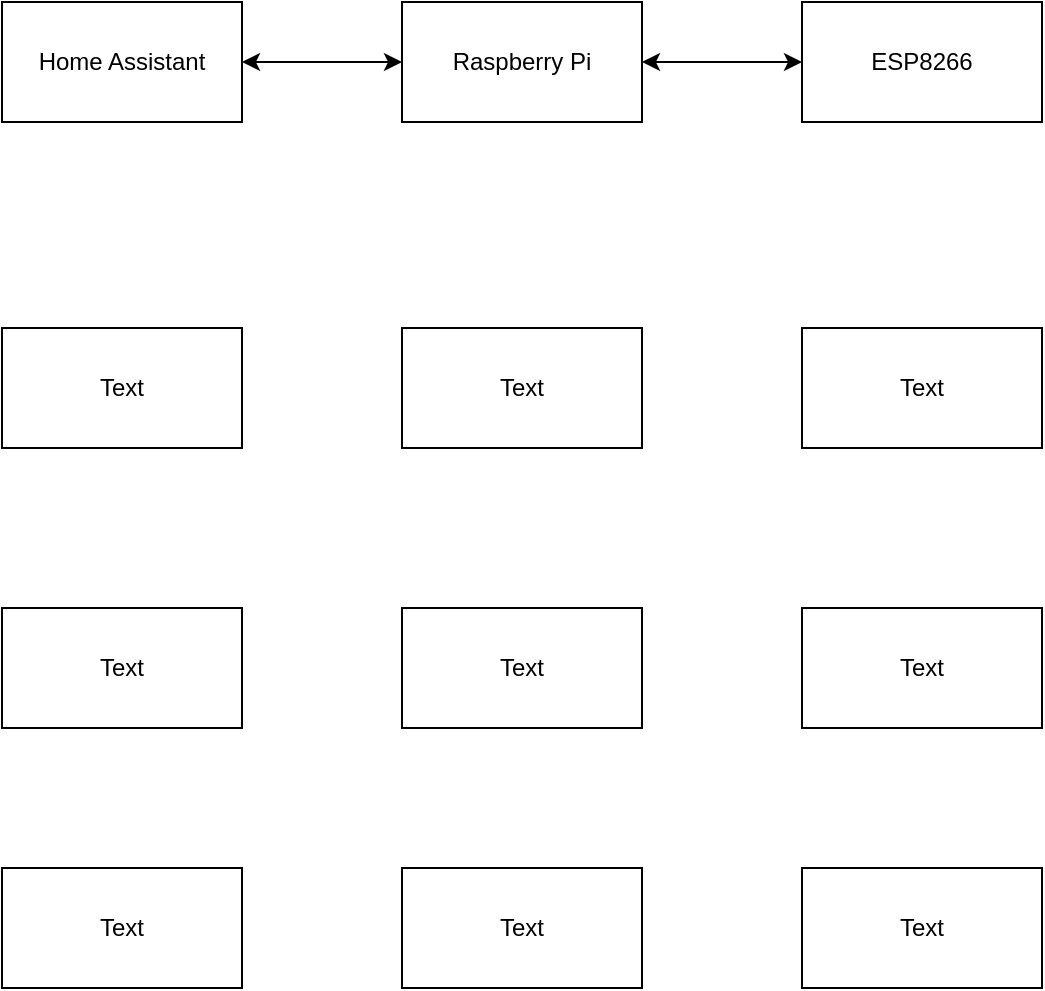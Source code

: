 <mxfile version="15.7.0" type="github">
  <diagram id="A8vIp2TGK7wljJM9ZnRp" name="Page-1">
    <mxGraphModel dx="1038" dy="539" grid="1" gridSize="10" guides="1" tooltips="1" connect="1" arrows="1" fold="1" page="1" pageScale="1" pageWidth="827" pageHeight="1169" math="0" shadow="0">
      <root>
        <mxCell id="0" />
        <mxCell id="1" parent="0" />
        <mxCell id="Fw1_F-YedPjkSl88bPaI-1" value="" style="rounded=0;whiteSpace=wrap;html=1;" parent="1" vertex="1">
          <mxGeometry x="120" y="17" width="120" height="60" as="geometry" />
        </mxCell>
        <mxCell id="Fw1_F-YedPjkSl88bPaI-2" value="Home Assistant" style="text;html=1;strokeColor=none;fillColor=none;align=center;verticalAlign=middle;whiteSpace=wrap;rounded=0;" parent="1" vertex="1">
          <mxGeometry x="130" y="27" width="100" height="40" as="geometry" />
        </mxCell>
        <mxCell id="Fw1_F-YedPjkSl88bPaI-3" value="" style="endArrow=classic;startArrow=classic;html=1;rounded=0;exitX=1;exitY=0.5;exitDx=0;exitDy=0;entryX=0;entryY=0.5;entryDx=0;entryDy=0;" parent="1" source="Fw1_F-YedPjkSl88bPaI-1" target="Fw1_F-YedPjkSl88bPaI-7" edge="1">
          <mxGeometry width="50" height="50" relative="1" as="geometry">
            <mxPoint x="260" y="70" as="sourcePoint" />
            <mxPoint x="310" y="20" as="targetPoint" />
          </mxGeometry>
        </mxCell>
        <mxCell id="Fw1_F-YedPjkSl88bPaI-7" value="" style="rounded=0;whiteSpace=wrap;html=1;" parent="1" vertex="1">
          <mxGeometry x="320" y="17" width="120" height="60" as="geometry" />
        </mxCell>
        <mxCell id="Fw1_F-YedPjkSl88bPaI-8" value="Raspberry Pi" style="text;html=1;strokeColor=none;fillColor=none;align=center;verticalAlign=middle;whiteSpace=wrap;rounded=0;" parent="1" vertex="1">
          <mxGeometry x="330" y="32" width="100" height="30" as="geometry" />
        </mxCell>
        <mxCell id="Fw1_F-YedPjkSl88bPaI-9" value="" style="rounded=0;whiteSpace=wrap;html=1;" parent="1" vertex="1">
          <mxGeometry x="520" y="17" width="120" height="60" as="geometry" />
        </mxCell>
        <mxCell id="Fw1_F-YedPjkSl88bPaI-10" value="" style="endArrow=classic;startArrow=classic;html=1;rounded=0;exitX=1;exitY=0.5;exitDx=0;exitDy=0;entryX=0;entryY=0.5;entryDx=0;entryDy=0;" parent="1" source="Fw1_F-YedPjkSl88bPaI-7" target="Fw1_F-YedPjkSl88bPaI-9" edge="1">
          <mxGeometry width="50" height="50" relative="1" as="geometry">
            <mxPoint x="380" y="140" as="sourcePoint" />
            <mxPoint x="430" y="90" as="targetPoint" />
          </mxGeometry>
        </mxCell>
        <mxCell id="Fw1_F-YedPjkSl88bPaI-12" value="ESP8266" style="text;html=1;strokeColor=none;fillColor=none;align=center;verticalAlign=middle;whiteSpace=wrap;rounded=0;" parent="1" vertex="1">
          <mxGeometry x="550" y="32" width="60" height="30" as="geometry" />
        </mxCell>
        <mxCell id="Fw1_F-YedPjkSl88bPaI-13" value="" style="rounded=0;whiteSpace=wrap;html=1;" parent="1" vertex="1">
          <mxGeometry x="120" y="180" width="120" height="60" as="geometry" />
        </mxCell>
        <mxCell id="Fw1_F-YedPjkSl88bPaI-14" value="Text" style="text;html=1;strokeColor=none;fillColor=none;align=center;verticalAlign=middle;whiteSpace=wrap;rounded=0;" parent="1" vertex="1">
          <mxGeometry x="120" y="180" width="120" height="60" as="geometry" />
        </mxCell>
        <mxCell id="4zu_zJMsxltXxvGF6ThB-1" value="" style="rounded=0;whiteSpace=wrap;html=1;" vertex="1" parent="1">
          <mxGeometry x="320" y="180" width="120" height="60" as="geometry" />
        </mxCell>
        <mxCell id="4zu_zJMsxltXxvGF6ThB-2" value="Text" style="text;html=1;strokeColor=none;fillColor=none;align=center;verticalAlign=middle;whiteSpace=wrap;rounded=0;" vertex="1" parent="1">
          <mxGeometry x="320" y="180" width="120" height="60" as="geometry" />
        </mxCell>
        <mxCell id="4zu_zJMsxltXxvGF6ThB-3" value="" style="rounded=0;whiteSpace=wrap;html=1;" vertex="1" parent="1">
          <mxGeometry x="520" y="180" width="120" height="60" as="geometry" />
        </mxCell>
        <mxCell id="4zu_zJMsxltXxvGF6ThB-4" value="Text" style="text;html=1;strokeColor=none;fillColor=none;align=center;verticalAlign=middle;whiteSpace=wrap;rounded=0;" vertex="1" parent="1">
          <mxGeometry x="520" y="180" width="120" height="60" as="geometry" />
        </mxCell>
        <mxCell id="4zu_zJMsxltXxvGF6ThB-5" value="" style="rounded=0;whiteSpace=wrap;html=1;" vertex="1" parent="1">
          <mxGeometry x="520" y="320" width="120" height="60" as="geometry" />
        </mxCell>
        <mxCell id="4zu_zJMsxltXxvGF6ThB-6" value="Text" style="text;html=1;strokeColor=none;fillColor=none;align=center;verticalAlign=middle;whiteSpace=wrap;rounded=0;" vertex="1" parent="1">
          <mxGeometry x="520" y="320" width="120" height="60" as="geometry" />
        </mxCell>
        <mxCell id="4zu_zJMsxltXxvGF6ThB-7" value="" style="rounded=0;whiteSpace=wrap;html=1;" vertex="1" parent="1">
          <mxGeometry x="320" y="320" width="120" height="60" as="geometry" />
        </mxCell>
        <mxCell id="4zu_zJMsxltXxvGF6ThB-8" value="Text" style="text;html=1;strokeColor=none;fillColor=none;align=center;verticalAlign=middle;whiteSpace=wrap;rounded=0;" vertex="1" parent="1">
          <mxGeometry x="320" y="320" width="120" height="60" as="geometry" />
        </mxCell>
        <mxCell id="4zu_zJMsxltXxvGF6ThB-9" value="" style="rounded=0;whiteSpace=wrap;html=1;" vertex="1" parent="1">
          <mxGeometry x="120" y="320" width="120" height="60" as="geometry" />
        </mxCell>
        <mxCell id="4zu_zJMsxltXxvGF6ThB-10" value="Text" style="text;html=1;strokeColor=none;fillColor=none;align=center;verticalAlign=middle;whiteSpace=wrap;rounded=0;" vertex="1" parent="1">
          <mxGeometry x="120" y="320" width="120" height="60" as="geometry" />
        </mxCell>
        <mxCell id="4zu_zJMsxltXxvGF6ThB-11" value="" style="rounded=0;whiteSpace=wrap;html=1;" vertex="1" parent="1">
          <mxGeometry x="120" y="450" width="120" height="60" as="geometry" />
        </mxCell>
        <mxCell id="4zu_zJMsxltXxvGF6ThB-12" value="Text" style="text;html=1;strokeColor=none;fillColor=none;align=center;verticalAlign=middle;whiteSpace=wrap;rounded=0;" vertex="1" parent="1">
          <mxGeometry x="120" y="450" width="120" height="60" as="geometry" />
        </mxCell>
        <mxCell id="4zu_zJMsxltXxvGF6ThB-13" value="" style="rounded=0;whiteSpace=wrap;html=1;" vertex="1" parent="1">
          <mxGeometry x="320" y="450" width="120" height="60" as="geometry" />
        </mxCell>
        <mxCell id="4zu_zJMsxltXxvGF6ThB-14" value="Text" style="text;html=1;strokeColor=none;fillColor=none;align=center;verticalAlign=middle;whiteSpace=wrap;rounded=0;" vertex="1" parent="1">
          <mxGeometry x="320" y="450" width="120" height="60" as="geometry" />
        </mxCell>
        <mxCell id="4zu_zJMsxltXxvGF6ThB-15" value="" style="rounded=0;whiteSpace=wrap;html=1;" vertex="1" parent="1">
          <mxGeometry x="520" y="450" width="120" height="60" as="geometry" />
        </mxCell>
        <mxCell id="4zu_zJMsxltXxvGF6ThB-16" value="Text" style="text;html=1;strokeColor=none;fillColor=none;align=center;verticalAlign=middle;whiteSpace=wrap;rounded=0;" vertex="1" parent="1">
          <mxGeometry x="520" y="450" width="120" height="60" as="geometry" />
        </mxCell>
      </root>
    </mxGraphModel>
  </diagram>
</mxfile>
